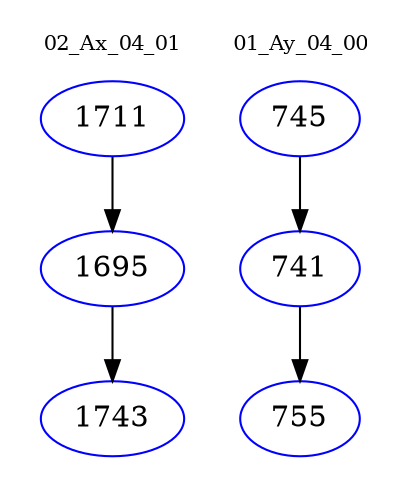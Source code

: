 digraph{
subgraph cluster_0 {
color = white
label = "02_Ax_04_01";
fontsize=10;
T0_1711 [label="1711", color="blue"]
T0_1711 -> T0_1695 [color="black"]
T0_1695 [label="1695", color="blue"]
T0_1695 -> T0_1743 [color="black"]
T0_1743 [label="1743", color="blue"]
}
subgraph cluster_1 {
color = white
label = "01_Ay_04_00";
fontsize=10;
T1_745 [label="745", color="blue"]
T1_745 -> T1_741 [color="black"]
T1_741 [label="741", color="blue"]
T1_741 -> T1_755 [color="black"]
T1_755 [label="755", color="blue"]
}
}

